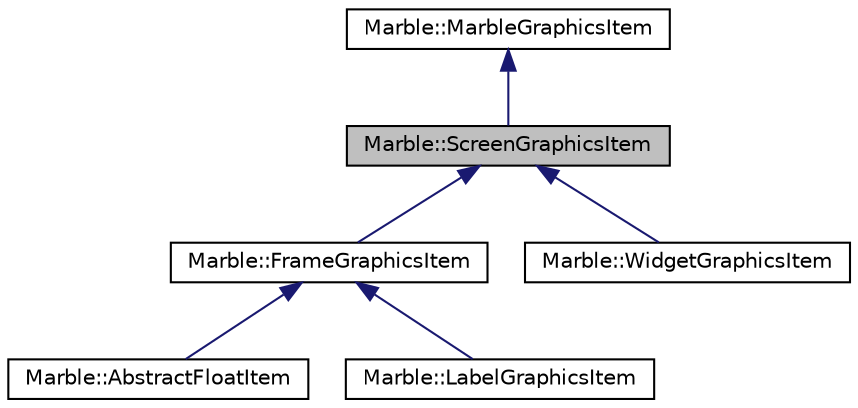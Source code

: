 digraph "Marble::ScreenGraphicsItem"
{
  edge [fontname="Helvetica",fontsize="10",labelfontname="Helvetica",labelfontsize="10"];
  node [fontname="Helvetica",fontsize="10",shape=record];
  Node1 [label="Marble::ScreenGraphicsItem",height=0.2,width=0.4,color="black", fillcolor="grey75", style="filled" fontcolor="black"];
  Node2 -> Node1 [dir="back",color="midnightblue",fontsize="10",style="solid",fontname="Helvetica"];
  Node2 [label="Marble::MarbleGraphicsItem",height=0.2,width=0.4,color="black", fillcolor="white", style="filled",URL="$class_marble_1_1_marble_graphics_item.html"];
  Node1 -> Node3 [dir="back",color="midnightblue",fontsize="10",style="solid",fontname="Helvetica"];
  Node3 [label="Marble::FrameGraphicsItem",height=0.2,width=0.4,color="black", fillcolor="white", style="filled",URL="$class_marble_1_1_frame_graphics_item.html"];
  Node3 -> Node4 [dir="back",color="midnightblue",fontsize="10",style="solid",fontname="Helvetica"];
  Node4 [label="Marble::AbstractFloatItem",height=0.2,width=0.4,color="black", fillcolor="white", style="filled",URL="$class_marble_1_1_abstract_float_item.html",tooltip="The abstract class for float item plugins. "];
  Node3 -> Node5 [dir="back",color="midnightblue",fontsize="10",style="solid",fontname="Helvetica"];
  Node5 [label="Marble::LabelGraphicsItem",height=0.2,width=0.4,color="black", fillcolor="white", style="filled",URL="$class_marble_1_1_label_graphics_item.html"];
  Node1 -> Node6 [dir="back",color="midnightblue",fontsize="10",style="solid",fontname="Helvetica"];
  Node6 [label="Marble::WidgetGraphicsItem",height=0.2,width=0.4,color="black", fillcolor="white", style="filled",URL="$class_marble_1_1_widget_graphics_item.html"];
}
